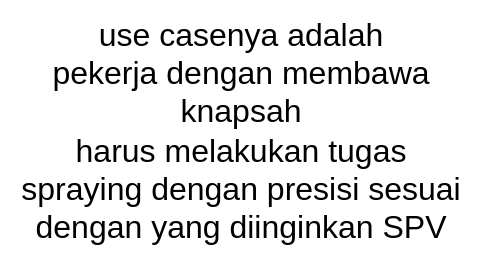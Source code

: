 <mxfile version="27.1.6">
  <diagram name="Page-1" id="iE8O9hOp8uzU677cVGmg">
    <mxGraphModel dx="1657" dy="808" grid="1" gridSize="10" guides="1" tooltips="1" connect="1" arrows="1" fold="1" page="1" pageScale="1" pageWidth="850" pageHeight="1100" math="0" shadow="0">
      <root>
        <mxCell id="0" />
        <mxCell id="1" parent="0" />
        <mxCell id="IOj9NZB0XZkUf_U5QiZv-1" value="use casenya adalah&lt;div&gt;pekerja dengan membawa&lt;/div&gt;&lt;div&gt;knapsah&lt;/div&gt;&lt;div&gt;harus melakukan tugas&lt;/div&gt;&lt;div&gt;spraying dengan presisi sesuai&lt;/div&gt;&lt;div&gt;dengan yang diinginkan SPV&lt;/div&gt;" style="text;html=1;align=center;verticalAlign=middle;resizable=0;points=[];autosize=1;strokeColor=none;fillColor=none;fontSize=16;" parent="1" vertex="1">
          <mxGeometry x="25" width="240" height="130" as="geometry" />
        </mxCell>
      </root>
    </mxGraphModel>
  </diagram>
</mxfile>
